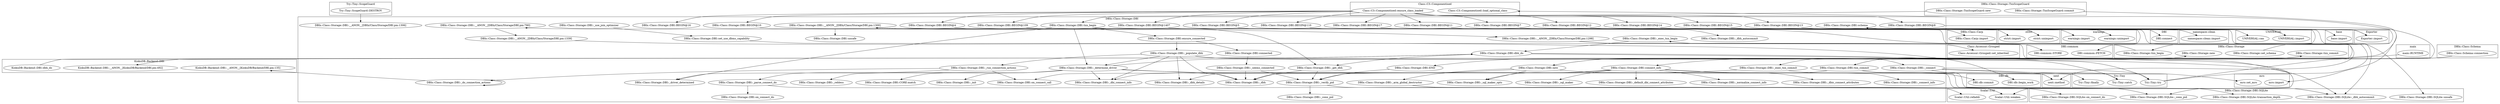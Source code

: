 digraph {
graph [overlap=false]
subgraph cluster_DBIx_Class_Carp {
	label="DBIx::Class::Carp";
	"DBIx::Class::Carp::import";
}
subgraph cluster_DBI_db {
	label="DBI::db";
	"DBI::db::begin_work";
	"DBI::db::commit";
}
subgraph cluster_DBI_common {
	label="DBI::common";
	"DBI::common::STORE";
	"DBI::common::FETCH";
}
subgraph cluster_KiokuDB_Backend_DBI {
	label="KiokuDB::Backend::DBI";
	"KiokuDB::Backend::DBI::__ANON__[KiokuDB/Backend/DBI.pm:135]";
	"KiokuDB::Backend::DBI::__ANON__[KiokuDB/Backend/DBI.pm:492]";
	"KiokuDB::Backend::DBI::dbh_do";
}
subgraph cluster_next {
	label="next";
	"next::method";
}
subgraph cluster_Scalar_Util {
	label="Scalar::Util";
	"Scalar::Util::refaddr";
	"Scalar::Util::weaken";
}
subgraph cluster_Try_Tiny {
	label="Try::Tiny";
	"Try::Tiny::finally";
	"Try::Tiny::catch";
	"Try::Tiny::try";
}
subgraph cluster_DBIx_Class_Storage_TxnScopeGuard {
	label="DBIx::Class::Storage::TxnScopeGuard";
	"DBIx::Class::Storage::TxnScopeGuard::new";
	"DBIx::Class::Storage::TxnScopeGuard::commit";
}
subgraph cluster_UNIVERSAL {
	label="UNIVERSAL";
	"UNIVERSAL::import";
	"UNIVERSAL::can";
}
subgraph cluster_namespace_clean {
	label="namespace::clean";
	"namespace::clean::import";
}
subgraph cluster_warnings {
	label="warnings";
	"warnings::unimport";
	"warnings::import";
}
subgraph cluster_DBIx_Class_Storage_DBI_SQLite {
	label="DBIx::Class::Storage::DBI::SQLite";
	"DBIx::Class::Storage::DBI::SQLite::_conn_pid";
	"DBIx::Class::Storage::DBI::SQLite::on_connect_do";
	"DBIx::Class::Storage::DBI::SQLite::unsafe";
	"DBIx::Class::Storage::DBI::SQLite::transaction_depth";
	"DBIx::Class::Storage::DBI::SQLite::_dbh_autocommit";
}
subgraph cluster_main {
	label="main";
	"main::RUNTIME";
}
subgraph cluster_DBIx_Class_Storage_DBI {
	label="DBIx::Class::Storage::DBI";
	"DBIx::Class::Storage::DBI::_exec_txn_commit";
	"DBIx::Class::Storage::DBI::BEGIN@16";
	"DBIx::Class::Storage::DBI::ensure_connected";
	"DBIx::Class::Storage::DBI::_populate_dbh";
	"DBIx::Class::Storage::DBI::_exec_txn_begin";
	"DBIx::Class::Storage::DBI::_default_dbi_connect_attributes";
	"DBIx::Class::Storage::DBI::BEGIN@10";
	"DBIx::Class::Storage::DBI::CORE:match";
	"DBIx::Class::Storage::DBI::_normalize_connect_info";
	"DBIx::Class::Storage::DBI::_verify_pid";
	"DBIx::Class::Storage::DBI::BEGIN@1407";
	"DBIx::Class::Storage::DBI::on_connect_do";
	"DBIx::Class::Storage::DBI::BEGIN@5";
	"DBIx::Class::Storage::DBI::_dbh_autocommit";
	"DBIx::Class::Storage::DBI::BEGIN@110";
	"DBIx::Class::Storage::DBI::_dbic_connect_attributes";
	"DBIx::Class::Storage::DBI::__ANON__[DBIx/Class/Storage/DBI.pm:1300]";
	"DBIx::Class::Storage::DBI::BEGIN@17";
	"DBIx::Class::Storage::DBI::txn_begin";
	"DBIx::Class::Storage::DBI::__ANON__[DBIx/Class/Storage/DBI.pm:1339]";
	"DBIx::Class::Storage::DBI::BEGIN@7";
	"DBIx::Class::Storage::DBI::BEGIN@13";
	"DBIx::Class::Storage::DBI::_run_connection_actions";
	"DBIx::Class::Storage::DBI::set_use_dbms_capability";
	"DBIx::Class::Storage::DBI::_connect_info";
	"DBIx::Class::Storage::DBI::connect_info";
	"DBIx::Class::Storage::DBI::BEGIN@11";
	"DBIx::Class::Storage::DBI::unsafe";
	"DBIx::Class::Storage::DBI::_rebless";
	"DBIx::Class::Storage::DBI::_determine_driver";
	"DBIx::Class::Storage::DBI::_sql_maker_opts";
	"DBIx::Class::Storage::DBI::new";
	"DBIx::Class::Storage::DBI::connected";
	"DBIx::Class::Storage::DBI::txn_commit";
	"DBIx::Class::Storage::DBI::_driver_determined";
	"DBIx::Class::Storage::DBI::BEGIN@15";
	"DBIx::Class::Storage::DBI::_do_connection_actions";
	"DBIx::Class::Storage::DBI::_dbh";
	"DBIx::Class::Storage::DBI::BEGIN@4";
	"DBIx::Class::Storage::DBI::_connect";
	"DBIx::Class::Storage::DBI::BEGIN@14";
	"DBIx::Class::Storage::DBI::schema";
	"DBIx::Class::Storage::DBI::_use_join_optimizer";
	"DBIx::Class::Storage::DBI::__ANON__[DBIx/Class/Storage/DBI.pm:1306]";
	"DBIx::Class::Storage::DBI::BEGIN@12";
	"DBIx::Class::Storage::DBI::BEGIN@8";
	"DBIx::Class::Storage::DBI::__ANON__[DBIx/Class/Storage/DBI.pm:1298]";
	"DBIx::Class::Storage::DBI::on_connect_call";
	"DBIx::Class::Storage::DBI::_dbh_details";
	"DBIx::Class::Storage::DBI::dbh_do";
	"DBIx::Class::Storage::DBI::_arm_global_destructor";
	"DBIx::Class::Storage::DBI::_get_dbh";
	"DBIx::Class::Storage::DBI::_seems_connected";
	"DBIx::Class::Storage::DBI::_parse_connect_do";
	"DBIx::Class::Storage::DBI::END";
	"DBIx::Class::Storage::DBI::_init";
	"DBIx::Class::Storage::DBI::_dbi_connect_info";
	"DBIx::Class::Storage::DBI::_sql_maker";
	"DBIx::Class::Storage::DBI::__ANON__[DBIx/Class/Storage/DBI.pm:790]";
	"DBIx::Class::Storage::DBI::BEGIN@109";
	"DBIx::Class::Storage::DBI::_conn_pid";
}
subgraph cluster_mro {
	label="mro";
	"mro::import";
	"mro::set_mro";
}
subgraph cluster_base {
	label="base";
	"base::import";
}
subgraph cluster_Exporter {
	label="Exporter";
	"Exporter::import";
}
subgraph cluster_DBI {
	label="DBI";
	"DBI::connect";
}
subgraph cluster_Try_Tiny_ScopeGuard {
	label="Try::Tiny::ScopeGuard";
	"Try::Tiny::ScopeGuard::DESTROY";
}
subgraph cluster_DBIx_Class_Schema {
	label="DBIx::Class::Schema";
	"DBIx::Class::Schema::connection";
}
subgraph cluster_DBIx_Class_Storage {
	label="DBIx::Class::Storage";
	"DBIx::Class::Storage::new";
	"DBIx::Class::Storage::set_schema";
	"DBIx::Class::Storage::txn_commit";
	"DBIx::Class::Storage::txn_begin";
}
subgraph cluster_Class_C3_Componentised {
	label="Class::C3::Componentised";
	"Class::C3::Componentised::ensure_class_loaded";
	"Class::C3::Componentised::load_optional_class";
}
subgraph cluster_strict {
	label="strict";
	"strict::unimport";
	"strict::import";
}
subgraph cluster_Class_Accessor_Grouped {
	label="Class::Accessor::Grouped";
	"Class::Accessor::Grouped::set_inherited";
}
"DBIx::Class::Storage::DBI::connect_info" -> "DBIx::Class::Storage::DBI::_dbic_connect_attributes";
"Class::C3::Componentised::ensure_class_loaded" -> "DBIx::Class::Storage::DBI::BEGIN@12";
"DBIx::Class::Storage::DBI::txn_commit" -> "DBIx::Class::Storage::txn_commit";
"DBIx::Class::Storage::DBI::_populate_dbh" -> "DBIx::Class::Storage::DBI::_run_connection_actions";
"DBIx::Class::Storage::DBI::set_use_dbms_capability" -> "Class::Accessor::Grouped::set_inherited";
"DBIx::Class::Storage::DBI::dbh_do" -> "KiokuDB::Backend::DBI::__ANON__[KiokuDB/Backend/DBI.pm:492]";
"DBIx::Class::Storage::DBI::__ANON__[DBIx/Class/Storage/DBI.pm:790]" -> "DBIx::Class::Storage::DBI::__ANON__[DBIx/Class/Storage/DBI.pm:1339]";
"DBIx::Class::Storage::DBI::_exec_txn_commit" -> "DBI::db::commit";
"DBIx::Class::Storage::DBI::new" -> "DBIx::Class::Storage::DBI::_arm_global_destructor";
"DBIx::Class::Storage::DBI::BEGIN@11" -> "UNIVERSAL::import";
"DBIx::Class::Storage::DBI::connect_info" -> "DBIx::Class::Storage::DBI::_sql_maker";
"DBIx::Class::Storage::DBI::txn_commit" -> "DBIx::Class::Storage::DBI::SQLite::_dbh_autocommit";
"DBIx::Class::Storage::DBI::_populate_dbh" -> "DBIx::Class::Storage::DBI::SQLite::_dbh_autocommit";
"DBIx::Class::Storage::DBI::_connect" -> "DBIx::Class::Storage::DBI::SQLite::_dbh_autocommit";
"DBIx::Class::Storage::DBI::txn_begin" -> "DBIx::Class::Storage::DBI::SQLite::_dbh_autocommit";
"DBIx::Class::Storage::DBI::_populate_dbh" -> "DBIx::Class::Storage::DBI::_determine_driver";
"DBIx::Class::Storage::DBI::txn_begin" -> "DBIx::Class::Storage::DBI::_determine_driver";
"DBIx::Class::Storage::set_schema" -> "DBIx::Class::Storage::DBI::schema";
"DBIx::Class::Storage::DBI::_determine_driver" -> "mro::set_mro";
"Class::C3::Componentised::ensure_class_loaded" -> "DBIx::Class::Storage::DBI::BEGIN@8";
"DBIx::Class::Storage::DBI::BEGIN@8" -> "mro::import";
"DBIx::Class::Storage::DBI::__ANON__[DBIx/Class/Storage/DBI.pm:1300]" -> "DBIx::Class::Storage::DBI::SQLite::unsafe";
"DBIx::Class::Storage::DBI::_exec_txn_begin" -> "DBIx::Class::Storage::DBI::dbh_do";
"KiokuDB::Backend::DBI::dbh_do" -> "DBIx::Class::Storage::DBI::dbh_do";
"DBIx::Class::Storage::DBI::_connect" -> "Try::Tiny::try";
"DBIx::Class::Storage::DBI::dbh_do" -> "Try::Tiny::try";
"DBIx::Class::Schema::connection" -> "DBIx::Class::Storage::DBI::connect_info";
"DBIx::Class::Storage::DBI::ensure_connected" -> "DBIx::Class::Storage::DBI::connected";
"DBIx::Class::Storage::DBI::connected" -> "DBIx::Class::Storage::DBI::_seems_connected";
"DBIx::Class::Storage::DBI::txn_begin" -> "DBIx::Class::Storage::DBI::_dbh_autocommit";
"DBIx::Class::Storage::DBI::__ANON__[DBIx/Class/Storage/DBI.pm:1300]" -> "DBI::common::FETCH";
"DBIx::Class::Storage::TxnScopeGuard::commit" -> "DBIx::Class::Storage::DBI::txn_commit";
"DBIx::Class::Storage::DBI::_run_connection_actions" -> "DBIx::Class::Storage::DBI::_parse_connect_do";
"DBIx::Class::Storage::DBI::_verify_pid" -> "DBIx::Class::Storage::DBI::_conn_pid";
"DBIx::Class::Storage::DBI::_connect" -> "Try::Tiny::catch";
"DBIx::Class::Storage::DBI::dbh_do" -> "Try::Tiny::catch";
"DBIx::Class::Storage::DBI::txn_begin" -> "DBIx::Class::Storage::txn_begin";
"DBIx::Class::Storage::DBI::BEGIN@17" -> "namespace::clean::import";
"DBIx::Class::Storage::DBI::BEGIN@4" -> "strict::import";
"DBIx::Class::Storage::DBI::__ANON__[DBIx/Class/Storage/DBI.pm:1298]" -> "DBI::common::STORE";
"Class::C3::Componentised::ensure_class_loaded" -> "DBIx::Class::Storage::DBI::BEGIN@10";
"DBIx::Class::Storage::DBI::txn_commit" -> "DBIx::Class::Storage::DBI::SQLite::transaction_depth";
"DBIx::Class::Storage::DBI::connect_info" -> "DBIx::Class::Storage::DBI::_default_dbi_connect_attributes";
"DBIx::Class::Storage::DBI::connect_info" -> "DBIx::Class::Storage::DBI::_connect_info";
"Class::C3::Componentised::ensure_class_loaded" -> "DBIx::Class::Storage::DBI::BEGIN@110";
"DBIx::Class::Storage::DBI::_exec_txn_commit" -> "DBIx::Class::Storage::DBI::_dbh";
"DBIx::Class::Storage::DBI::_populate_dbh" -> "DBIx::Class::Storage::DBI::_dbh";
"DBIx::Class::Storage::DBI::txn_commit" -> "DBIx::Class::Storage::DBI::_dbh";
"DBIx::Class::Storage::DBI::_determine_driver" -> "DBIx::Class::Storage::DBI::_dbh";
"DBIx::Class::Storage::DBI::_seems_connected" -> "DBIx::Class::Storage::DBI::_dbh";
"DBIx::Class::Storage::DBI::_get_dbh" -> "DBIx::Class::Storage::DBI::_dbh";
"Class::C3::Componentised::ensure_class_loaded" -> "DBIx::Class::Storage::DBI::BEGIN@16";
"DBIx::Class::Storage::DBI::_do_connection_actions" -> "KiokuDB::Backend::DBI::__ANON__[KiokuDB/Backend/DBI.pm:135]";
"DBIx::Class::Storage::DBI::_parse_connect_do" -> "DBIx::Class::Storage::DBI::SQLite::on_connect_do";
"DBIx::Class::Storage::DBI::_populate_dbh" -> "DBIx::Class::Storage::DBI::_dbi_connect_info";
"DBIx::Class::Storage::DBI::_determine_driver" -> "DBIx::Class::Storage::DBI::_dbi_connect_info";
"DBIx::Class::Storage::DBI::connect_info" -> "DBIx::Class::Storage::DBI::_dbi_connect_info";
"DBIx::Class::Storage::txn_begin" -> "DBIx::Class::Storage::DBI::_exec_txn_begin";
"Class::C3::Componentised::ensure_class_loaded" -> "DBIx::Class::Storage::DBI::BEGIN@5";
"DBIx::Class::Storage::DBI::BEGIN@12" -> "Exporter::import";
"DBIx::Class::Storage::DBI::BEGIN@14" -> "Exporter::import";
"DBIx::Class::Storage::DBI::BEGIN@13" -> "Exporter::import";
"DBIx::Class::Storage::DBI::BEGIN@15" -> "Exporter::import";
"DBIx::Class::Storage::DBI::__ANON__[DBIx/Class/Storage/DBI.pm:1300]" -> "DBIx::Class::Storage::DBI::unsafe";
"DBIx::Class::Storage::DBI::new" -> "DBIx::Class::Storage::DBI::_sql_maker_opts";
"DBIx::Class::Storage::DBI::connect_info" -> "DBIx::Class::Storage::DBI::_sql_maker_opts";
"DBIx::Class::Storage::DBI::_determine_driver" -> "Class::C3::Componentised::load_optional_class";
"Try::Tiny::try" -> "DBIx::Class::Storage::DBI::__ANON__[DBIx/Class/Storage/DBI.pm:790]";
"Class::C3::Componentised::ensure_class_loaded" -> "DBIx::Class::Storage::DBI::BEGIN@11";
"DBIx::Class::Storage::DBI::txn_begin" -> "UNIVERSAL::can";
"DBIx::Class::Storage::DBI::_determine_driver" -> "DBIx::Class::Storage::DBI::_driver_determined";
"DBIx::Class::Storage::DBI::txn_begin" -> "DBIx::Class::Storage::DBI::_driver_determined";
"DBIx::Class::Storage::DBI::BEGIN@1407" -> "strict::unimport";
"DBIx::Class::Storage::DBI::BEGIN@109" -> "strict::unimport";
"DBIx::Class::Storage::DBI::BEGIN@7" -> "base::import";
"DBIx::Class::Storage::DBI::BEGIN@5" -> "warnings::import";
"main::RUNTIME" -> "DBIx::Class::Storage::DBI::END";
"DBIx::Class::Storage::DBI::txn_commit" -> "DBIx::Class::Storage::DBI::_verify_pid";
"DBIx::Class::Storage::DBI::_get_dbh" -> "DBIx::Class::Storage::DBI::_verify_pid";
"DBIx::Class::Storage::DBI::_seems_connected" -> "DBIx::Class::Storage::DBI::_verify_pid";
"DBIx::Class::Storage::DBI::END" -> "DBIx::Class::Storage::DBI::_verify_pid";
"DBIx::Class::Storage::DBI::new" -> "DBIx::Class::Storage::new";
"DBIx::Class::Storage::DBI::_determine_driver" -> "DBIx::Class::Storage::DBI::_init";
"Class::C3::Componentised::ensure_class_loaded" -> "DBIx::Class::Storage::DBI::BEGIN@109";
"DBIx::Class::Storage::DBI::ensure_connected" -> "DBIx::Class::Storage::DBI::_populate_dbh";
"DBIx::Class::Storage::DBI::BEGIN@110" -> "warnings::unimport";
"Class::C3::Componentised::ensure_class_loaded" -> "DBIx::Class::Storage::DBI::BEGIN@14";
"DBIx::Class::Storage::DBI::_populate_dbh" -> "DBIx::Class::Storage::DBI::_dbh_details";
"DBIx::Class::Storage::DBI::new" -> "DBIx::Class::Storage::DBI::_dbh_details";
"DBIx::Class::Storage::DBI::connect_info" -> "DBIx::Class::Storage::DBI::_normalize_connect_info";
"Class::C3::Componentised::ensure_class_loaded" -> "DBIx::Class::Storage::DBI::BEGIN@7";
"Class::C3::Componentised::ensure_class_loaded" -> "DBIx::Class::Storage::DBI::BEGIN@13";
"DBIx::Class::Storage::DBI::_do_connection_actions" -> "DBIx::Class::Storage::DBI::_do_connection_actions";
"DBIx::Class::Storage::DBI::_run_connection_actions" -> "DBIx::Class::Storage::DBI::_do_connection_actions";
"DBIx::Class::Storage::DBI::_connect" -> "Try::Tiny::finally";
"DBIx::Class::Storage::DBI::BEGIN@10" -> "DBIx::Class::Carp::import";
"DBIx::Class::Storage::DBI::__ANON__[DBIx/Class/Storage/DBI.pm:1298]" -> "Scalar::Util::weaken";
"DBIx::Class::Storage::DBI::_arm_global_destructor" -> "Scalar::Util::weaken";
"DBIx::Class::Storage::txn_commit" -> "DBIx::Class::Storage::DBI::_exec_txn_commit";
"DBIx::Class::Storage::DBI::__ANON__[DBIx/Class/Storage/DBI.pm:1339]" -> "DBI::db::begin_work";
"DBIx::Class::Storage::TxnScopeGuard::new" -> "DBIx::Class::Storage::DBI::txn_begin";
"DBIx::Class::Schema::connection" -> "DBIx::Class::Storage::DBI::new";
"DBIx::Class::Storage::DBI::txn_begin" -> "DBIx::Class::Storage::DBI::ensure_connected";
"Class::C3::Componentised::ensure_class_loaded" -> "DBIx::Class::Storage::DBI::BEGIN@15";
"Try::Tiny::ScopeGuard::DESTROY" -> "DBIx::Class::Storage::DBI::__ANON__[DBIx/Class/Storage/DBI.pm:1306]";
"DBIx::Class::Storage::DBI::dbh_do" -> "DBIx::Class::Storage::DBI::_get_dbh";
"DBIx::Class::Storage::DBI::txn_begin" -> "DBIx::Class::Storage::DBI::_get_dbh";
"DBIx::Class::Storage::DBI::_determine_driver" -> "DBIx::Class::Storage::DBI::CORE:match";
"DBIx::Class::Storage::DBI::_populate_dbh" -> "DBIx::Class::Storage::DBI::_connect";
"DBIx::Class::Storage::DBI::_run_connection_actions" -> "DBIx::Class::Storage::DBI::on_connect_call";
"DBIx::Class::Storage::DBI::connect_info" -> "DBIx::Class::Storage::DBI::on_connect_call";
"Class::C3::Componentised::ensure_class_loaded" -> "DBIx::Class::Storage::DBI::BEGIN@1407";
"DBIx::Class::Storage::DBI::_populate_dbh" -> "DBIx::Class::Storage::DBI::SQLite::_conn_pid";
"DBIx::Class::Storage::DBI::_verify_pid" -> "DBIx::Class::Storage::DBI::SQLite::_conn_pid";
"DBIx::Class::Storage::DBI::_arm_global_destructor" -> "Scalar::Util::refaddr";
"Class::C3::Componentised::ensure_class_loaded" -> "DBIx::Class::Storage::DBI::BEGIN@17";
"DBIx::Class::Storage::DBI::_use_join_optimizer" -> "DBIx::Class::Storage::DBI::set_use_dbms_capability";
"Class::C3::Componentised::ensure_class_loaded" -> "DBIx::Class::Storage::DBI::BEGIN@4";
"DBIx::Class::Storage::DBI::_parse_connect_do" -> "DBIx::Class::Storage::DBI::on_connect_do";
"DBIx::Class::Storage::DBI::_determine_driver" -> "DBIx::Class::Storage::DBI::_rebless";
"DBIx::Class::Storage::DBI::__ANON__[DBIx/Class/Storage/DBI.pm:1300]" -> "DBIx::Class::Storage::DBI::__ANON__[DBIx/Class/Storage/DBI.pm:1298]";
"DBIx::Class::Storage::DBI::new" -> "next::method";
"DBIx::Class::Storage::DBI::txn_commit" -> "next::method";
"DBIx::Class::Storage::DBI::txn_begin" -> "next::method";
"Try::Tiny::try" -> "DBIx::Class::Storage::DBI::__ANON__[DBIx/Class/Storage/DBI.pm:1300]";
"DBIx::Class::Storage::DBI::__ANON__[DBIx/Class/Storage/DBI.pm:1300]" -> "DBI::connect";
}
